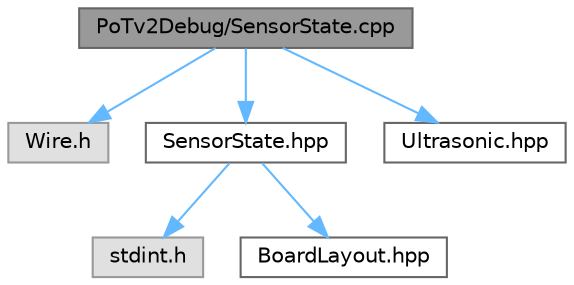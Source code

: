 digraph "PoTv2Debug/SensorState.cpp"
{
 // LATEX_PDF_SIZE
  bgcolor="transparent";
  edge [fontname=Helvetica,fontsize=10,labelfontname=Helvetica,labelfontsize=10];
  node [fontname=Helvetica,fontsize=10,shape=box,height=0.2,width=0.4];
  Node1 [label="PoTv2Debug/SensorState.cpp",height=0.2,width=0.4,color="gray40", fillcolor="grey60", style="filled", fontcolor="black",tooltip="Class to hold and update sensor values and display them over serial As mentioned in CheckUpdateScreen..."];
  Node1 -> Node2 [color="steelblue1",style="solid"];
  Node2 [label="Wire.h",height=0.2,width=0.4,color="grey60", fillcolor="#E0E0E0", style="filled",tooltip=" "];
  Node1 -> Node3 [color="steelblue1",style="solid"];
  Node3 [label="SensorState.hpp",height=0.2,width=0.4,color="grey40", fillcolor="white", style="filled",URL="$_sensor_state_8hpp.html",tooltip="Header for class to hold and update sensor values and display them over serial."];
  Node3 -> Node4 [color="steelblue1",style="solid"];
  Node4 [label="stdint.h",height=0.2,width=0.4,color="grey60", fillcolor="#E0E0E0", style="filled",tooltip=" "];
  Node3 -> Node5 [color="steelblue1",style="solid"];
  Node5 [label="BoardLayout.hpp",height=0.2,width=0.4,color="grey40", fillcolor="white", style="filled",URL="$_board_layout_8hpp.html",tooltip="Capture board pinout and physical constants for project."];
  Node1 -> Node6 [color="steelblue1",style="solid"];
  Node6 [label="Ultrasonic.hpp",height=0.2,width=0.4,color="grey40", fillcolor="white", style="filled",URL="$_ultrasonic_8hpp.html",tooltip="Header containing Ultrasonic Rangefinder config and macros."];
}
